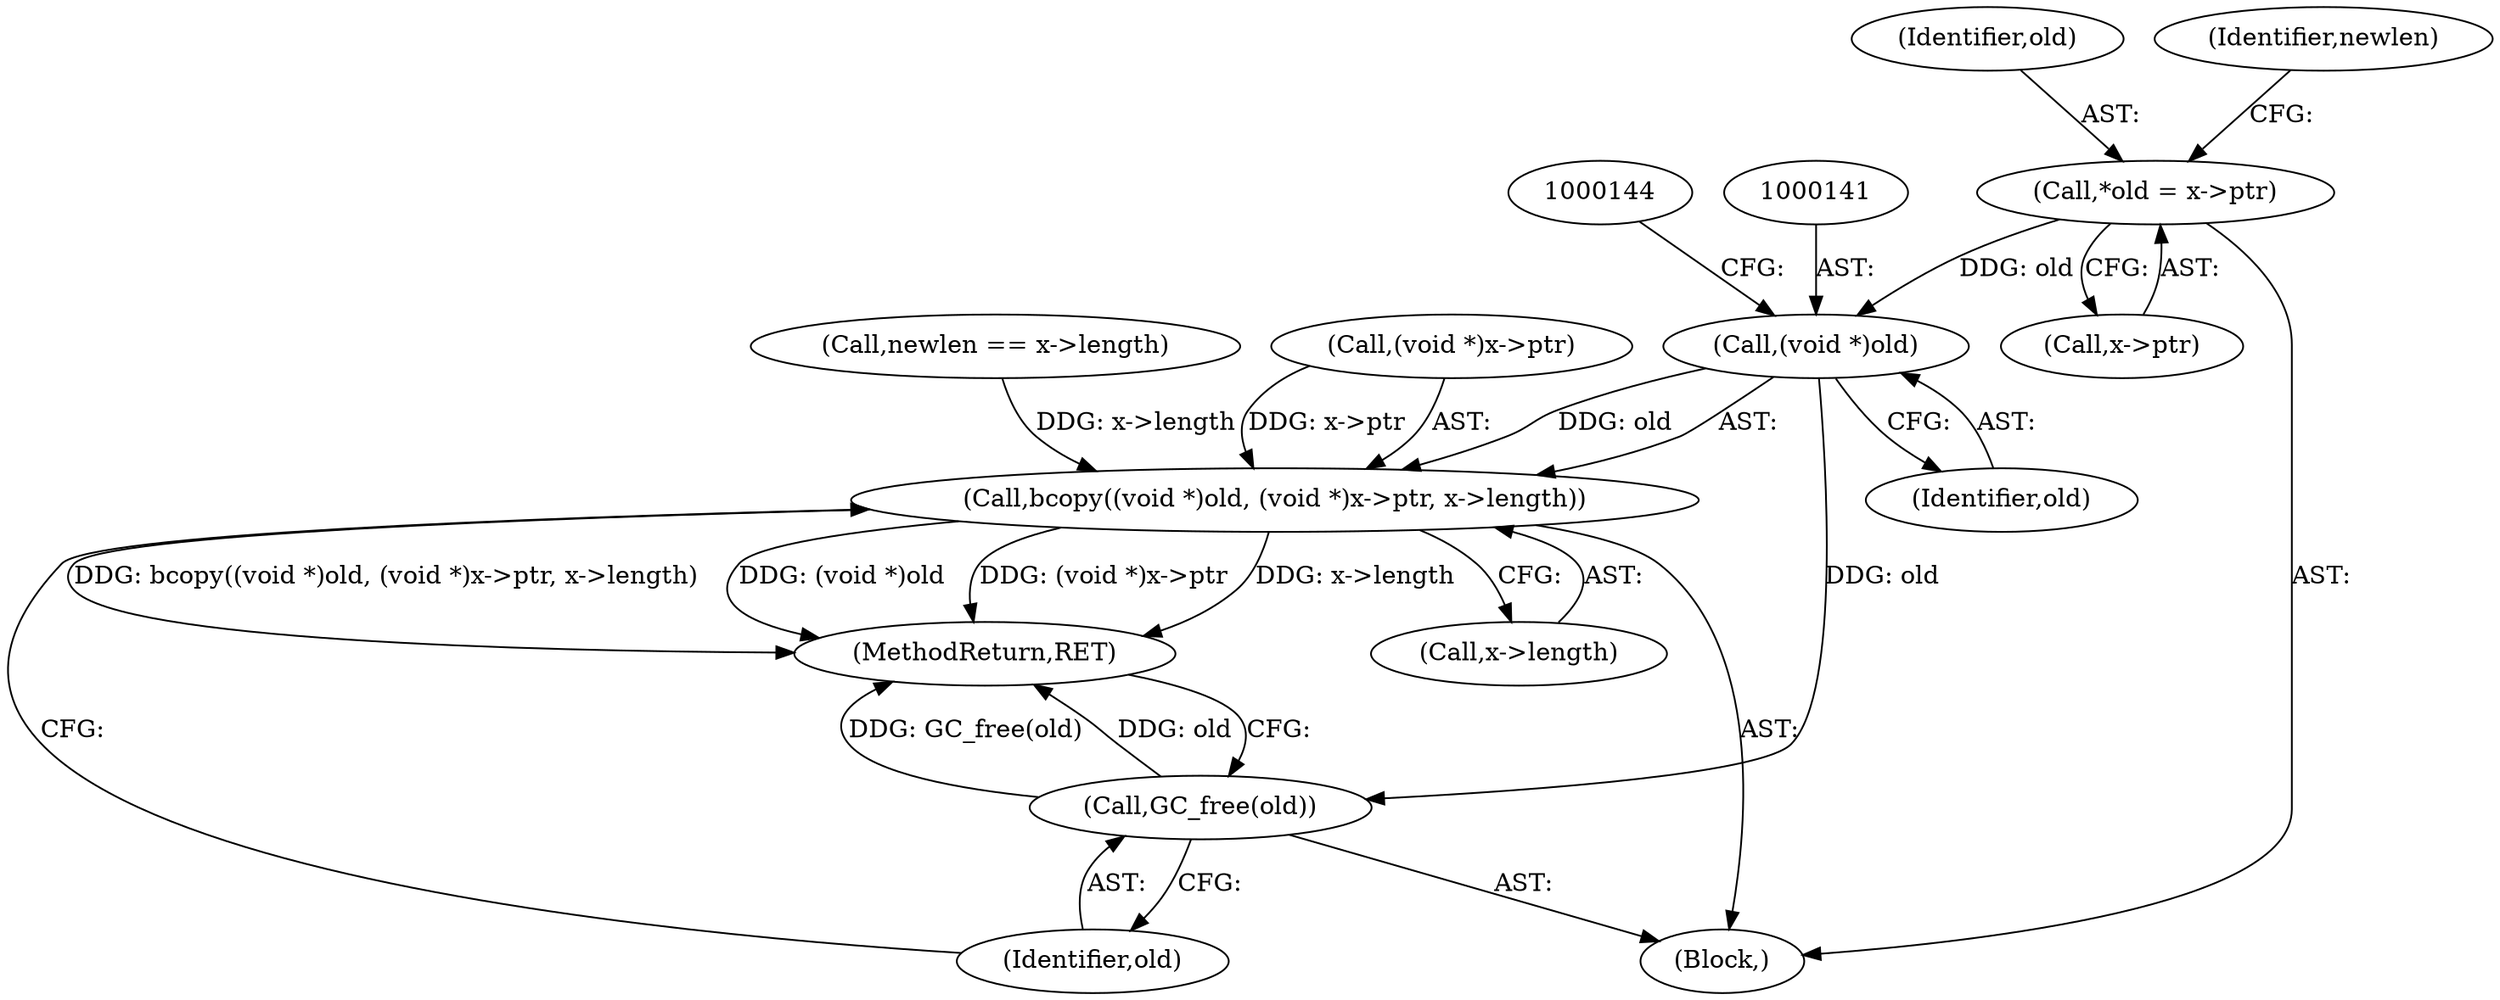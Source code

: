 digraph "0_w3m_d43527cfa0dbb3ccefec4a6f7b32c1434739aa29@pointer" {
"1000140" [label="(Call,(void *)old)"];
"1000104" [label="(Call,*old = x->ptr)"];
"1000139" [label="(Call,bcopy((void *)old, (void *)x->ptr, x->length))"];
"1000151" [label="(Call,GC_free(old))"];
"1000153" [label="(MethodReturn,RET)"];
"1000148" [label="(Call,x->length)"];
"1000143" [label="(Call,(void *)x->ptr)"];
"1000139" [label="(Call,bcopy((void *)old, (void *)x->ptr, x->length))"];
"1000106" [label="(Call,x->ptr)"];
"1000120" [label="(Call,newlen == x->length)"];
"1000102" [label="(Block,)"];
"1000105" [label="(Identifier,old)"];
"1000142" [label="(Identifier,old)"];
"1000104" [label="(Call,*old = x->ptr)"];
"1000140" [label="(Call,(void *)old)"];
"1000151" [label="(Call,GC_free(old))"];
"1000152" [label="(Identifier,old)"];
"1000111" [label="(Identifier,newlen)"];
"1000140" -> "1000139"  [label="AST: "];
"1000140" -> "1000142"  [label="CFG: "];
"1000141" -> "1000140"  [label="AST: "];
"1000142" -> "1000140"  [label="AST: "];
"1000144" -> "1000140"  [label="CFG: "];
"1000140" -> "1000139"  [label="DDG: old"];
"1000104" -> "1000140"  [label="DDG: old"];
"1000140" -> "1000151"  [label="DDG: old"];
"1000104" -> "1000102"  [label="AST: "];
"1000104" -> "1000106"  [label="CFG: "];
"1000105" -> "1000104"  [label="AST: "];
"1000106" -> "1000104"  [label="AST: "];
"1000111" -> "1000104"  [label="CFG: "];
"1000139" -> "1000102"  [label="AST: "];
"1000139" -> "1000148"  [label="CFG: "];
"1000143" -> "1000139"  [label="AST: "];
"1000148" -> "1000139"  [label="AST: "];
"1000152" -> "1000139"  [label="CFG: "];
"1000139" -> "1000153"  [label="DDG: x->length"];
"1000139" -> "1000153"  [label="DDG: bcopy((void *)old, (void *)x->ptr, x->length)"];
"1000139" -> "1000153"  [label="DDG: (void *)old"];
"1000139" -> "1000153"  [label="DDG: (void *)x->ptr"];
"1000143" -> "1000139"  [label="DDG: x->ptr"];
"1000120" -> "1000139"  [label="DDG: x->length"];
"1000151" -> "1000102"  [label="AST: "];
"1000151" -> "1000152"  [label="CFG: "];
"1000152" -> "1000151"  [label="AST: "];
"1000153" -> "1000151"  [label="CFG: "];
"1000151" -> "1000153"  [label="DDG: GC_free(old)"];
"1000151" -> "1000153"  [label="DDG: old"];
}
